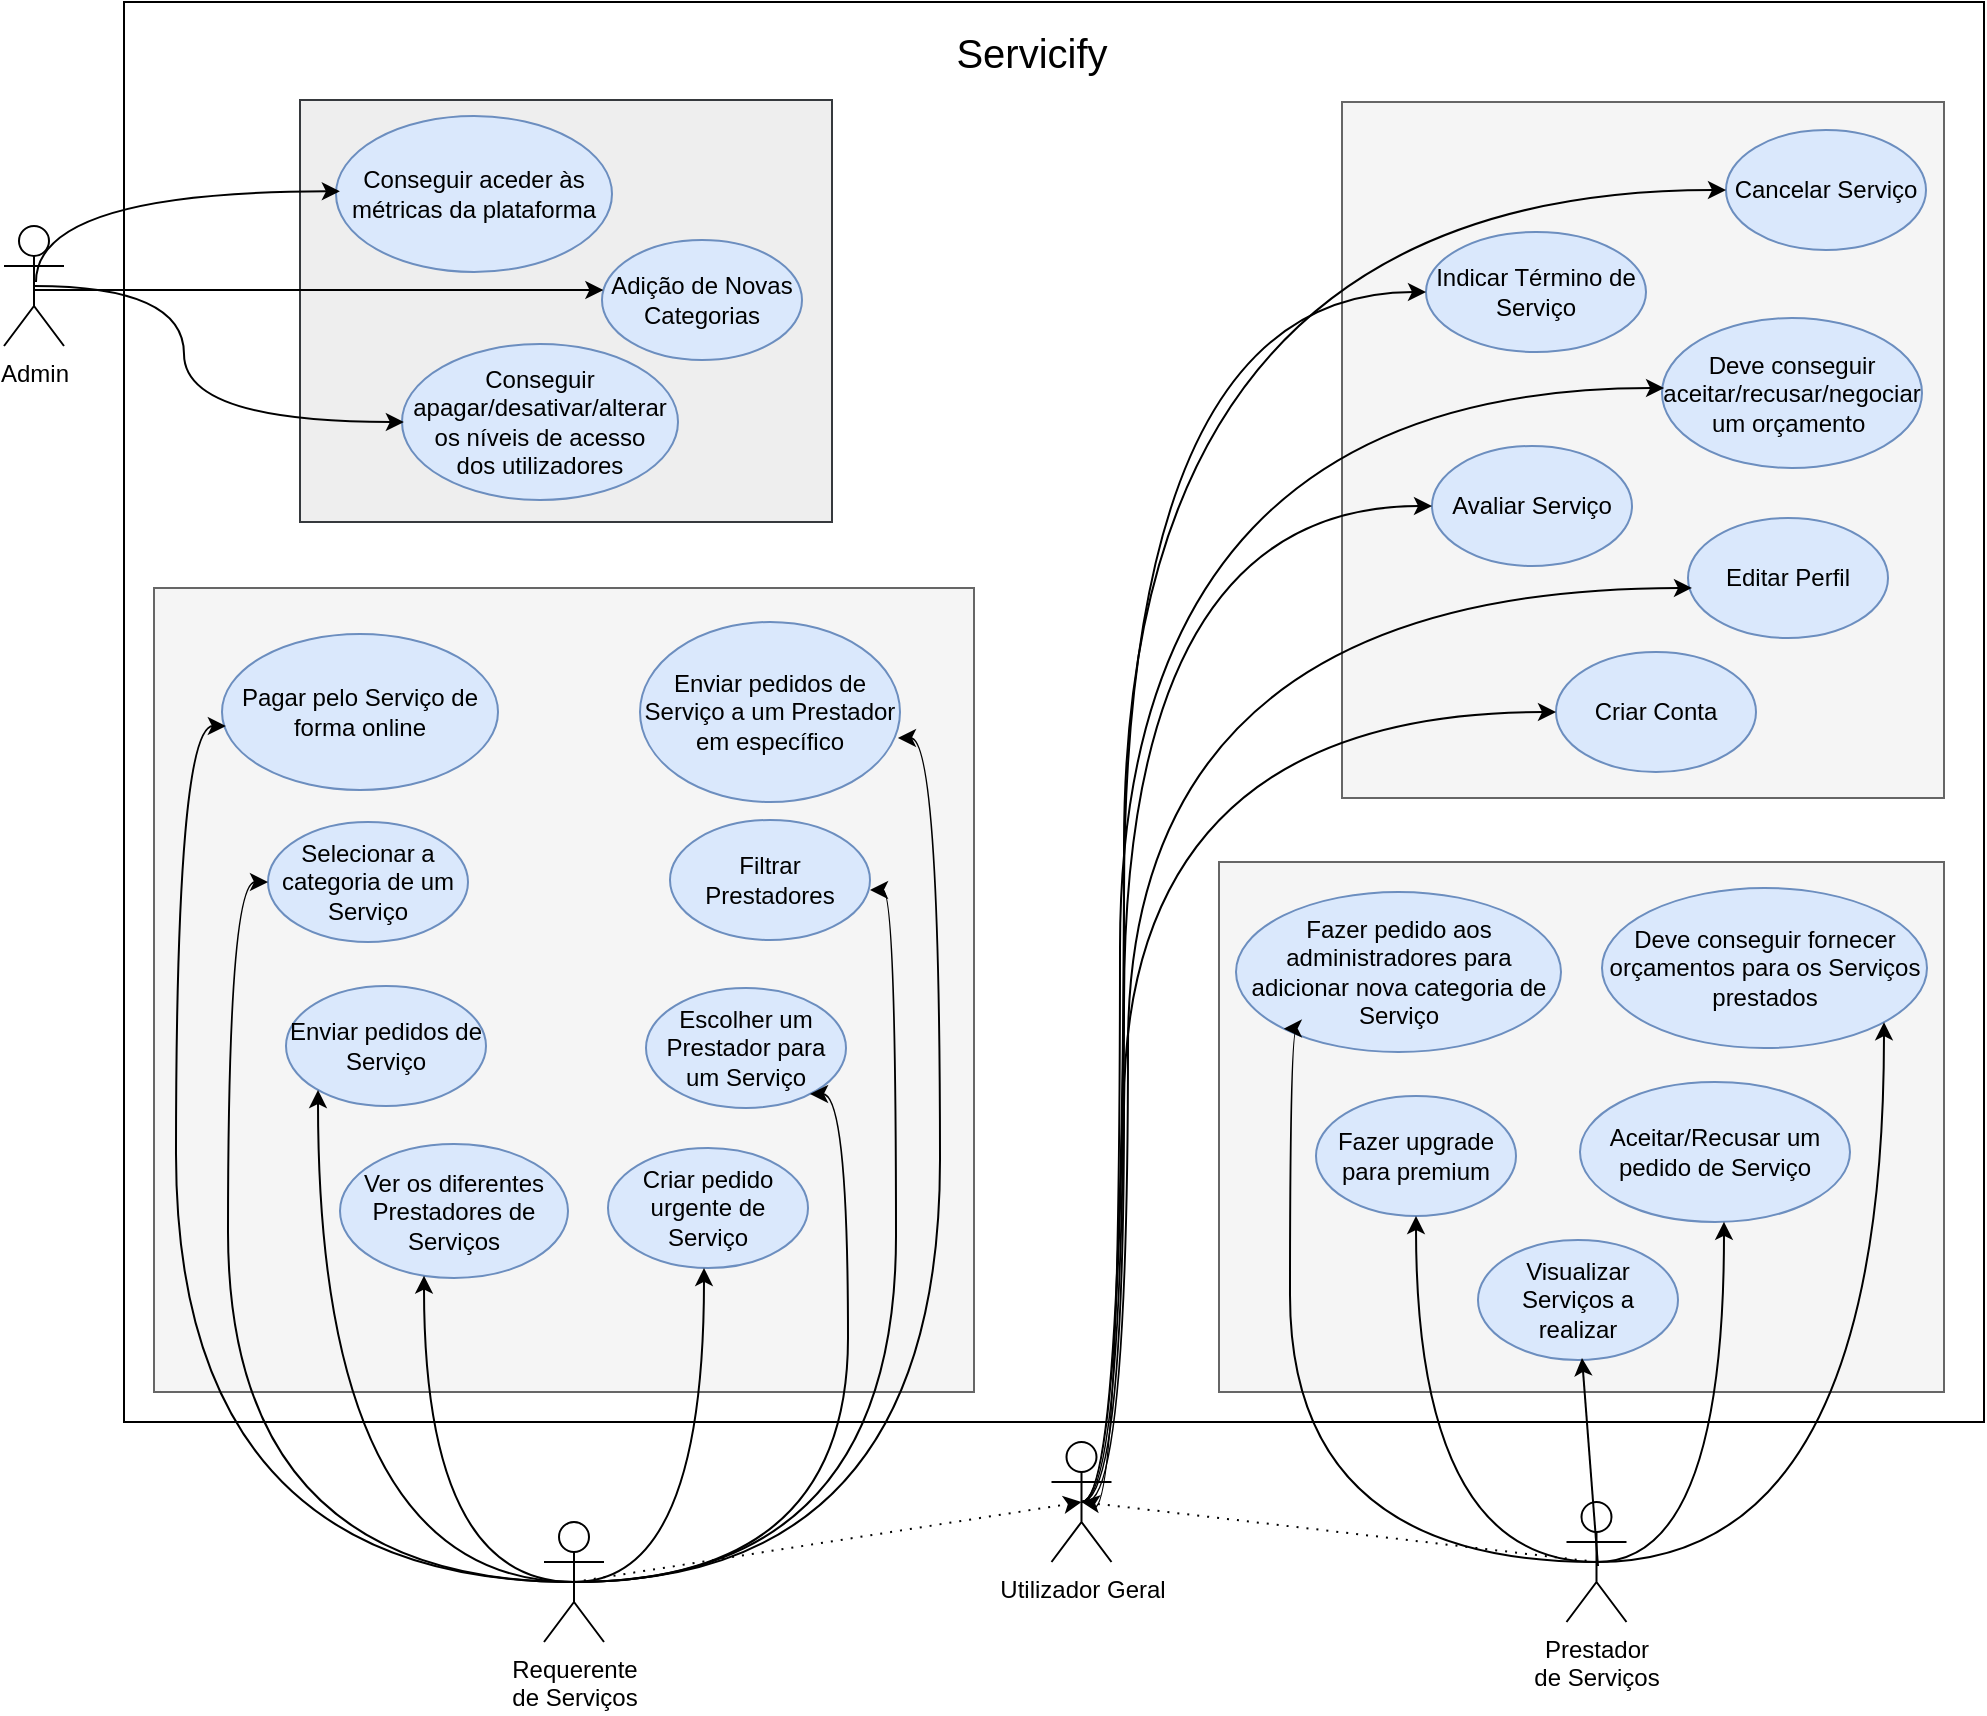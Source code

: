 <mxfile version="13.8.5" type="device"><diagram id="22feME8GV-P-BxPgPjfy" name="Page-1"><mxGraphModel dx="1785" dy="973" grid="0" gridSize="10" guides="0" tooltips="1" connect="0" arrows="0" fold="1" page="0" pageScale="1" pageWidth="1169" pageHeight="827" background="#FFFFFF" math="0" shadow="0"><root><mxCell id="0"/><mxCell id="1" parent="0"/><mxCell id="iDNNOrSgwjzpXxh81yfv-16" value="" style="rounded=0;whiteSpace=wrap;html=1;" parent="1" vertex="1"><mxGeometry x="-120" y="10" width="930" height="710" as="geometry"/></mxCell><mxCell id="iDNNOrSgwjzpXxh81yfv-1" value="Admin&lt;br&gt;" style="shape=umlActor;verticalLabelPosition=bottom;verticalAlign=top;html=1;outlineConnect=0;" parent="1" vertex="1"><mxGeometry x="-180" y="122" width="30" height="60" as="geometry"/></mxCell><mxCell id="iDNNOrSgwjzpXxh81yfv-150" style="rounded=0;orthogonalLoop=1;jettySize=auto;html=1;exitX=0.5;exitY=0.5;exitDx=0;exitDy=0;exitPerimeter=0;dashed=1;dashPattern=1 4;entryX=0.5;entryY=0.5;entryDx=0;entryDy=0;entryPerimeter=0;" parent="1" source="iDNNOrSgwjzpXxh81yfv-2" target="iDNNOrSgwjzpXxh81yfv-12" edge="1"><mxGeometry relative="1" as="geometry"><mxPoint x="300" y="770" as="targetPoint"/></mxGeometry></mxCell><object label="Requerente &lt;br&gt;de Serviços" id="iDNNOrSgwjzpXxh81yfv-2"><mxCell style="shape=umlActor;verticalLabelPosition=bottom;verticalAlign=top;html=1;outlineConnect=0;" parent="1" vertex="1"><mxGeometry x="90" y="770" width="30" height="60" as="geometry"/></mxCell></object><mxCell id="iDNNOrSgwjzpXxh81yfv-126" style="rounded=0;orthogonalLoop=1;jettySize=auto;html=1;exitX=0.5;exitY=0.5;exitDx=0;exitDy=0;exitPerimeter=0;entryX=0.5;entryY=0.5;entryDx=0;entryDy=0;entryPerimeter=0;dashed=1;dashPattern=1 4;" parent="1" source="iDNNOrSgwjzpXxh81yfv-3" target="iDNNOrSgwjzpXxh81yfv-12" edge="1"><mxGeometry relative="1" as="geometry"/></mxCell><mxCell id="iDNNOrSgwjzpXxh81yfv-3" value="Prestador&lt;br&gt;de Serviços" style="shape=umlActor;verticalLabelPosition=bottom;verticalAlign=top;html=1;outlineConnect=0;" parent="1" vertex="1"><mxGeometry x="601.25" y="760" width="30" height="60" as="geometry"/></mxCell><mxCell id="iDNNOrSgwjzpXxh81yfv-12" value="Utilizador Geral" style="shape=umlActor;verticalLabelPosition=bottom;verticalAlign=top;html=1;outlineConnect=0;" parent="1" vertex="1"><mxGeometry x="343.75" y="730" width="30" height="60" as="geometry"/></mxCell><mxCell id="iDNNOrSgwjzpXxh81yfv-31" value="&lt;font style=&quot;font-size: 20px&quot;&gt;Servicify&lt;/font&gt;" style="text;html=1;strokeColor=none;fillColor=none;align=center;verticalAlign=middle;whiteSpace=wrap;rounded=0;" parent="1" vertex="1"><mxGeometry x="280" y="10" width="107.5" height="50" as="geometry"/></mxCell><mxCell id="iDNNOrSgwjzpXxh81yfv-84" value="" style="rounded=0;whiteSpace=wrap;html=1;strokeColor=#666666;fontColor=#333333;fillColor=#f5f5f5;" parent="1" vertex="1"><mxGeometry x="427.5" y="440" width="362.5" height="265" as="geometry"/></mxCell><mxCell id="iDNNOrSgwjzpXxh81yfv-79" value="Fazer upgrade para premium" style="ellipse;whiteSpace=wrap;html=1;fillColor=#dae8fc;strokeColor=#6c8ebf;" parent="1" vertex="1"><mxGeometry x="476" y="557" width="100" height="60" as="geometry"/></mxCell><mxCell id="iDNNOrSgwjzpXxh81yfv-80" value="Aceitar/Recusar um pedido de Serviço" style="ellipse;whiteSpace=wrap;html=1;fillColor=#dae8fc;strokeColor=#6c8ebf;" parent="1" vertex="1"><mxGeometry x="608" y="550" width="135" height="70" as="geometry"/></mxCell><mxCell id="iDNNOrSgwjzpXxh81yfv-91" value="" style="rounded=0;whiteSpace=wrap;html=1;fillColor=#f5f5f5;strokeColor=#666666;fontColor=#333333;" parent="1" vertex="1"><mxGeometry x="-105" y="303" width="410" height="402" as="geometry"/></mxCell><mxCell id="iDNNOrSgwjzpXxh81yfv-67" value="Enviar pedidos de Serviço a um Prestador em específico" style="ellipse;whiteSpace=wrap;html=1;fillColor=#dae8fc;strokeColor=#6c8ebf;" parent="1" vertex="1"><mxGeometry x="138" y="320" width="130" height="90" as="geometry"/></mxCell><mxCell id="iDNNOrSgwjzpXxh81yfv-62" value="Enviar pedidos de Serviço" style="ellipse;whiteSpace=wrap;html=1;fillColor=#dae8fc;strokeColor=#6c8ebf;" parent="1" vertex="1"><mxGeometry x="-39" y="502" width="100" height="60" as="geometry"/></mxCell><mxCell id="iDNNOrSgwjzpXxh81yfv-56" value="Selecionar a categoria de um Serviço" style="ellipse;whiteSpace=wrap;html=1;fillColor=#dae8fc;strokeColor=#6c8ebf;" parent="1" vertex="1"><mxGeometry x="-48" y="420" width="100" height="60" as="geometry"/></mxCell><mxCell id="iDNNOrSgwjzpXxh81yfv-58" value="Escolher um Prestador para um Serviço" style="ellipse;whiteSpace=wrap;html=1;fillColor=#dae8fc;strokeColor=#6c8ebf;" parent="1" vertex="1"><mxGeometry x="141" y="503" width="100" height="60" as="geometry"/></mxCell><mxCell id="iDNNOrSgwjzpXxh81yfv-39" value="Ver os diferentes Prestadores de Serviços" style="ellipse;whiteSpace=wrap;html=1;fillColor=#dae8fc;strokeColor=#6c8ebf;" parent="1" vertex="1"><mxGeometry x="-12" y="581" width="114" height="67" as="geometry"/></mxCell><mxCell id="iDNNOrSgwjzpXxh81yfv-74" value="Pagar pelo Serviço de forma online" style="ellipse;whiteSpace=wrap;html=1;fillColor=#dae8fc;strokeColor=#6c8ebf;" parent="1" vertex="1"><mxGeometry x="-71" y="326" width="138" height="78" as="geometry"/></mxCell><mxCell id="iDNNOrSgwjzpXxh81yfv-71" value="Criar pedido urgente de Serviço" style="ellipse;whiteSpace=wrap;html=1;fillColor=#dae8fc;strokeColor=#6c8ebf;" parent="1" vertex="1"><mxGeometry x="122" y="583" width="100" height="60" as="geometry"/></mxCell><mxCell id="iDNNOrSgwjzpXxh81yfv-60" value="Filtrar Prestadores" style="ellipse;whiteSpace=wrap;html=1;fillColor=#dae8fc;strokeColor=#6c8ebf;" parent="1" vertex="1"><mxGeometry x="153" y="419" width="100" height="60" as="geometry"/></mxCell><mxCell id="iDNNOrSgwjzpXxh81yfv-81" value="Fazer pedido aos administradores para adicionar nova categoria de Serviço" style="ellipse;whiteSpace=wrap;html=1;fillColor=#dae8fc;strokeColor=#6c8ebf;" parent="1" vertex="1"><mxGeometry x="436" y="455" width="162.5" height="80" as="geometry"/></mxCell><mxCell id="iDNNOrSgwjzpXxh81yfv-82" value="Deve conseguir fornecer orçamentos para os Serviços prestados" style="ellipse;whiteSpace=wrap;html=1;fillColor=#dae8fc;strokeColor=#6c8ebf;" parent="1" vertex="1"><mxGeometry x="619" y="453" width="162.5" height="80" as="geometry"/></mxCell><mxCell id="iDNNOrSgwjzpXxh81yfv-120" value="" style="rounded=0;whiteSpace=wrap;html=1;fillColor=#f5f5f5;strokeColor=#666666;fontColor=#333333;" parent="1" vertex="1"><mxGeometry x="489" y="60" width="301" height="348" as="geometry"/></mxCell><mxCell id="iDNNOrSgwjzpXxh81yfv-48" value="Cancelar Serviço" style="ellipse;whiteSpace=wrap;html=1;fillColor=#dae8fc;strokeColor=#6c8ebf;" parent="1" vertex="1"><mxGeometry x="681" y="74" width="100" height="60" as="geometry"/></mxCell><mxCell id="iDNNOrSgwjzpXxh81yfv-42" value="Indicar Término de Serviço" style="ellipse;whiteSpace=wrap;html=1;fillColor=#dae8fc;strokeColor=#6c8ebf;" parent="1" vertex="1"><mxGeometry x="531" y="125" width="110" height="60" as="geometry"/></mxCell><mxCell id="iDNNOrSgwjzpXxh81yfv-50" value="Avaliar Serviço" style="ellipse;whiteSpace=wrap;html=1;fillColor=#dae8fc;strokeColor=#6c8ebf;" parent="1" vertex="1"><mxGeometry x="534" y="232" width="100" height="60" as="geometry"/></mxCell><mxCell id="iDNNOrSgwjzpXxh81yfv-32" value="Criar Conta" style="ellipse;whiteSpace=wrap;html=1;fillColor=#dae8fc;strokeColor=#6c8ebf;" parent="1" vertex="1"><mxGeometry x="596" y="335" width="100" height="60" as="geometry"/></mxCell><mxCell id="iDNNOrSgwjzpXxh81yfv-121" style="edgeStyle=orthogonalEdgeStyle;curved=1;orthogonalLoop=1;jettySize=auto;html=1;exitX=0.5;exitY=0.5;exitDx=0;exitDy=0;exitPerimeter=0;entryX=0;entryY=0.5;entryDx=0;entryDy=0;" parent="1" source="iDNNOrSgwjzpXxh81yfv-12" target="iDNNOrSgwjzpXxh81yfv-32" edge="1"><mxGeometry relative="1" as="geometry"><Array as="points"><mxPoint x="380" y="760"/><mxPoint x="380" y="365"/></Array></mxGeometry></mxCell><mxCell id="iDNNOrSgwjzpXxh81yfv-122" style="edgeStyle=orthogonalEdgeStyle;curved=1;orthogonalLoop=1;jettySize=auto;html=1;exitX=0.5;exitY=0.5;exitDx=0;exitDy=0;exitPerimeter=0;entryX=0;entryY=0.5;entryDx=0;entryDy=0;" parent="1" source="iDNNOrSgwjzpXxh81yfv-12" target="iDNNOrSgwjzpXxh81yfv-50" edge="1"><mxGeometry relative="1" as="geometry"><Array as="points"><mxPoint x="380" y="760"/><mxPoint x="380" y="262"/></Array></mxGeometry></mxCell><mxCell id="iDNNOrSgwjzpXxh81yfv-123" style="edgeStyle=orthogonalEdgeStyle;curved=1;orthogonalLoop=1;jettySize=auto;html=1;exitX=0.5;exitY=0.5;exitDx=0;exitDy=0;exitPerimeter=0;entryX=0;entryY=0.5;entryDx=0;entryDy=0;" parent="1" source="iDNNOrSgwjzpXxh81yfv-12" target="iDNNOrSgwjzpXxh81yfv-42" edge="1"><mxGeometry relative="1" as="geometry"><Array as="points"><mxPoint x="380" y="760"/><mxPoint x="380" y="155"/></Array></mxGeometry></mxCell><mxCell id="iDNNOrSgwjzpXxh81yfv-124" style="orthogonalLoop=1;jettySize=auto;html=1;exitX=0.5;exitY=0.5;exitDx=0;exitDy=0;exitPerimeter=0;entryX=0;entryY=0.5;entryDx=0;entryDy=0;edgeStyle=orthogonalEdgeStyle;curved=1;" parent="1" source="iDNNOrSgwjzpXxh81yfv-12" target="iDNNOrSgwjzpXxh81yfv-48" edge="1"><mxGeometry relative="1" as="geometry"><Array as="points"><mxPoint x="380" y="760"/><mxPoint x="380" y="104"/></Array></mxGeometry></mxCell><mxCell id="iDNNOrSgwjzpXxh81yfv-134" style="edgeStyle=orthogonalEdgeStyle;curved=1;rounded=0;orthogonalLoop=1;jettySize=auto;html=1;exitX=0.5;exitY=0.5;exitDx=0;exitDy=0;exitPerimeter=0;" parent="1" source="iDNNOrSgwjzpXxh81yfv-3" target="iDNNOrSgwjzpXxh81yfv-79" edge="1"><mxGeometry relative="1" as="geometry"/></mxCell><mxCell id="iDNNOrSgwjzpXxh81yfv-137" style="edgeStyle=orthogonalEdgeStyle;curved=1;rounded=0;orthogonalLoop=1;jettySize=auto;html=1;exitX=0.5;exitY=0.5;exitDx=0;exitDy=0;exitPerimeter=0;" parent="1" source="iDNNOrSgwjzpXxh81yfv-3" target="iDNNOrSgwjzpXxh81yfv-82" edge="1"><mxGeometry relative="1" as="geometry"><Array as="points"><mxPoint x="760" y="790"/></Array></mxGeometry></mxCell><mxCell id="iDNNOrSgwjzpXxh81yfv-138" style="edgeStyle=orthogonalEdgeStyle;curved=1;rounded=0;orthogonalLoop=1;jettySize=auto;html=1;exitX=0.5;exitY=0.5;exitDx=0;exitDy=0;exitPerimeter=0;entryX=0;entryY=1;entryDx=0;entryDy=0;" parent="1" source="iDNNOrSgwjzpXxh81yfv-3" target="iDNNOrSgwjzpXxh81yfv-81" edge="1"><mxGeometry relative="1" as="geometry"><Array as="points"><mxPoint x="463" y="790"/></Array></mxGeometry></mxCell><mxCell id="iDNNOrSgwjzpXxh81yfv-139" style="edgeStyle=orthogonalEdgeStyle;curved=1;rounded=0;orthogonalLoop=1;jettySize=auto;html=1;exitX=0.5;exitY=0.5;exitDx=0;exitDy=0;exitPerimeter=0;" parent="1" source="iDNNOrSgwjzpXxh81yfv-3" target="iDNNOrSgwjzpXxh81yfv-80" edge="1"><mxGeometry relative="1" as="geometry"><Array as="points"><mxPoint x="680" y="790"/></Array></mxGeometry></mxCell><mxCell id="iDNNOrSgwjzpXxh81yfv-142" style="edgeStyle=orthogonalEdgeStyle;curved=1;rounded=0;orthogonalLoop=1;jettySize=auto;html=1;exitX=0.5;exitY=0.5;exitDx=0;exitDy=0;exitPerimeter=0;" parent="1" source="iDNNOrSgwjzpXxh81yfv-2" target="iDNNOrSgwjzpXxh81yfv-39" edge="1"><mxGeometry relative="1" as="geometry"><Array as="points"><mxPoint x="30" y="800"/></Array></mxGeometry></mxCell><mxCell id="iDNNOrSgwjzpXxh81yfv-143" style="edgeStyle=orthogonalEdgeStyle;curved=1;rounded=0;orthogonalLoop=1;jettySize=auto;html=1;exitX=0.5;exitY=0.5;exitDx=0;exitDy=0;exitPerimeter=0;" parent="1" source="iDNNOrSgwjzpXxh81yfv-2" target="iDNNOrSgwjzpXxh81yfv-71" edge="1"><mxGeometry relative="1" as="geometry"><Array as="points"><mxPoint x="170" y="800"/></Array></mxGeometry></mxCell><mxCell id="iDNNOrSgwjzpXxh81yfv-144" style="edgeStyle=orthogonalEdgeStyle;curved=1;rounded=0;orthogonalLoop=1;jettySize=auto;html=1;exitX=0.5;exitY=0.5;exitDx=0;exitDy=0;exitPerimeter=0;entryX=0.16;entryY=0.867;entryDx=0;entryDy=0;entryPerimeter=0;" parent="1" source="iDNNOrSgwjzpXxh81yfv-2" target="iDNNOrSgwjzpXxh81yfv-62" edge="1"><mxGeometry relative="1" as="geometry"><Array as="points"><mxPoint x="-23" y="800"/></Array></mxGeometry></mxCell><mxCell id="iDNNOrSgwjzpXxh81yfv-145" style="edgeStyle=orthogonalEdgeStyle;curved=1;rounded=0;orthogonalLoop=1;jettySize=auto;html=1;exitX=0.5;exitY=0.5;exitDx=0;exitDy=0;exitPerimeter=0;entryX=0;entryY=0.5;entryDx=0;entryDy=0;" parent="1" source="iDNNOrSgwjzpXxh81yfv-2" target="iDNNOrSgwjzpXxh81yfv-56" edge="1"><mxGeometry relative="1" as="geometry"/></mxCell><mxCell id="iDNNOrSgwjzpXxh81yfv-146" style="edgeStyle=orthogonalEdgeStyle;curved=1;rounded=0;orthogonalLoop=1;jettySize=auto;html=1;exitX=0.5;exitY=0.5;exitDx=0;exitDy=0;exitPerimeter=0;entryX=0.014;entryY=0.59;entryDx=0;entryDy=0;entryPerimeter=0;" parent="1" source="iDNNOrSgwjzpXxh81yfv-2" target="iDNNOrSgwjzpXxh81yfv-74" edge="1"><mxGeometry relative="1" as="geometry"><Array as="points"><mxPoint x="-94" y="800"/><mxPoint x="-94" y="372"/></Array></mxGeometry></mxCell><mxCell id="iDNNOrSgwjzpXxh81yfv-147" style="edgeStyle=orthogonalEdgeStyle;curved=1;rounded=0;orthogonalLoop=1;jettySize=auto;html=1;exitX=0.5;exitY=0.5;exitDx=0;exitDy=0;exitPerimeter=0;entryX=0.82;entryY=0.883;entryDx=0;entryDy=0;entryPerimeter=0;" parent="1" source="iDNNOrSgwjzpXxh81yfv-2" target="iDNNOrSgwjzpXxh81yfv-58" edge="1"><mxGeometry relative="1" as="geometry"><mxPoint x="237" y="558" as="targetPoint"/><Array as="points"><mxPoint x="242" y="800"/><mxPoint x="242" y="556"/></Array></mxGeometry></mxCell><mxCell id="iDNNOrSgwjzpXxh81yfv-148" style="edgeStyle=orthogonalEdgeStyle;curved=1;rounded=0;orthogonalLoop=1;jettySize=auto;html=1;exitX=0.5;exitY=0.5;exitDx=0;exitDy=0;exitPerimeter=0;entryX=1;entryY=0.583;entryDx=0;entryDy=0;entryPerimeter=0;" parent="1" source="iDNNOrSgwjzpXxh81yfv-2" target="iDNNOrSgwjzpXxh81yfv-60" edge="1"><mxGeometry relative="1" as="geometry"><Array as="points"><mxPoint x="266" y="800"/><mxPoint x="266" y="454"/></Array></mxGeometry></mxCell><mxCell id="iDNNOrSgwjzpXxh81yfv-149" style="edgeStyle=orthogonalEdgeStyle;curved=1;rounded=0;orthogonalLoop=1;jettySize=auto;html=1;exitX=0.5;exitY=0.5;exitDx=0;exitDy=0;exitPerimeter=0;entryX=0.992;entryY=0.644;entryDx=0;entryDy=0;entryPerimeter=0;" parent="1" source="iDNNOrSgwjzpXxh81yfv-2" target="iDNNOrSgwjzpXxh81yfv-67" edge="1"><mxGeometry relative="1" as="geometry"/></mxCell><mxCell id="xLG9k78Ja3Owt-VSfS3K-1" value="Editar Perfil" style="ellipse;whiteSpace=wrap;html=1;fillColor=#dae8fc;strokeColor=#6c8ebf;" vertex="1" parent="1"><mxGeometry x="662" y="268" width="100" height="60" as="geometry"/></mxCell><mxCell id="xLG9k78Ja3Owt-VSfS3K-3" style="edgeStyle=orthogonalEdgeStyle;curved=1;orthogonalLoop=1;jettySize=auto;html=1;entryX=0.02;entryY=0.583;entryDx=0;entryDy=0;entryPerimeter=0;" edge="1" parent="1" target="xLG9k78Ja3Owt-VSfS3K-1"><mxGeometry relative="1" as="geometry"><Array as="points"><mxPoint x="382" y="760"/><mxPoint x="382" y="303"/></Array><mxPoint x="361" y="760" as="sourcePoint"/><mxPoint x="563.25" y="317" as="targetPoint"/></mxGeometry></mxCell><mxCell id="xLG9k78Ja3Owt-VSfS3K-4" value="Visualizar Serviços a realizar" style="ellipse;whiteSpace=wrap;html=1;fillColor=#dae8fc;strokeColor=#6c8ebf;" vertex="1" parent="1"><mxGeometry x="557" y="629" width="100" height="60" as="geometry"/></mxCell><mxCell id="xLG9k78Ja3Owt-VSfS3K-5" style="rounded=0;orthogonalLoop=1;jettySize=auto;html=1;entryX=0.52;entryY=0.983;entryDx=0;entryDy=0;entryPerimeter=0;" edge="1" parent="1" target="xLG9k78Ja3Owt-VSfS3K-4"><mxGeometry relative="1" as="geometry"><mxPoint x="617" y="792" as="sourcePoint"/><mxPoint x="608" y="692" as="targetPoint"/></mxGeometry></mxCell><mxCell id="xLG9k78Ja3Owt-VSfS3K-6" value="Deve conseguir aceitar/recusar/negociar&lt;br&gt;um orçamento&amp;nbsp;" style="ellipse;whiteSpace=wrap;html=1;fillColor=#dae8fc;strokeColor=#6c8ebf;" vertex="1" parent="1"><mxGeometry x="649" y="168" width="130" height="75" as="geometry"/></mxCell><mxCell id="xLG9k78Ja3Owt-VSfS3K-7" style="edgeStyle=orthogonalEdgeStyle;curved=1;orthogonalLoop=1;jettySize=auto;html=1;entryX=0.008;entryY=0.467;entryDx=0;entryDy=0;entryPerimeter=0;" edge="1" parent="1" target="xLG9k78Ja3Owt-VSfS3K-6"><mxGeometry relative="1" as="geometry"><Array as="points"><mxPoint x="378" y="763"/><mxPoint x="378" y="203"/></Array><mxPoint x="365" y="763" as="sourcePoint"/><mxPoint x="630.25" y="213" as="targetPoint"/></mxGeometry></mxCell><mxCell id="xLG9k78Ja3Owt-VSfS3K-8" value="" style="rounded=0;whiteSpace=wrap;html=1;fillColor=#eeeeee;strokeColor=#36393d;" vertex="1" parent="1"><mxGeometry x="-32" y="59" width="266" height="211" as="geometry"/></mxCell><mxCell id="iDNNOrSgwjzpXxh81yfv-52" value="Adição de Novas Categorias" style="ellipse;whiteSpace=wrap;html=1;fillColor=#dae8fc;strokeColor=#6c8ebf;" parent="1" vertex="1"><mxGeometry x="119" y="129" width="100" height="60" as="geometry"/></mxCell><mxCell id="iDNNOrSgwjzpXxh81yfv-112" style="edgeStyle=orthogonalEdgeStyle;curved=1;orthogonalLoop=1;jettySize=auto;html=1;" parent="1" target="iDNNOrSgwjzpXxh81yfv-52" edge="1"><mxGeometry relative="1" as="geometry"><mxPoint x="-165" y="154" as="sourcePoint"/><Array as="points"><mxPoint x="-165" y="154"/></Array></mxGeometry></mxCell><mxCell id="xLG9k78Ja3Owt-VSfS3K-9" value="Conseguir aceder às métricas da plataforma" style="ellipse;whiteSpace=wrap;html=1;fillColor=#dae8fc;strokeColor=#6c8ebf;" vertex="1" parent="1"><mxGeometry x="-14" y="67" width="138" height="78" as="geometry"/></mxCell><mxCell id="xLG9k78Ja3Owt-VSfS3K-10" value="Conseguir apagar/desativar/alterar&lt;br&gt;os níveis de acesso&lt;br&gt;dos utilizadores" style="ellipse;whiteSpace=wrap;html=1;fillColor=#dae8fc;strokeColor=#6c8ebf;" vertex="1" parent="1"><mxGeometry x="19" y="181" width="138" height="78" as="geometry"/></mxCell><mxCell id="xLG9k78Ja3Owt-VSfS3K-11" style="edgeStyle=orthogonalEdgeStyle;curved=1;orthogonalLoop=1;jettySize=auto;html=1;entryX=0.014;entryY=0.483;entryDx=0;entryDy=0;entryPerimeter=0;" edge="1" parent="1" target="xLG9k78Ja3Owt-VSfS3K-9"><mxGeometry relative="1" as="geometry"><mxPoint x="-164" y="150" as="sourcePoint"/><mxPoint x="-33" y="104" as="targetPoint"/><Array as="points"><mxPoint x="-164" y="105"/></Array></mxGeometry></mxCell><mxCell id="xLG9k78Ja3Owt-VSfS3K-12" style="edgeStyle=orthogonalEdgeStyle;curved=1;orthogonalLoop=1;jettySize=auto;html=1;entryX=0.014;entryY=0.483;entryDx=0;entryDy=0;entryPerimeter=0;" edge="1" parent="1"><mxGeometry relative="1" as="geometry"><mxPoint x="-165" y="152" as="sourcePoint"/><mxPoint x="19.932" y="220.024" as="targetPoint"/><Array as="points"><mxPoint x="-90" y="152"/><mxPoint x="-90" y="220"/></Array></mxGeometry></mxCell></root></mxGraphModel></diagram></mxfile>